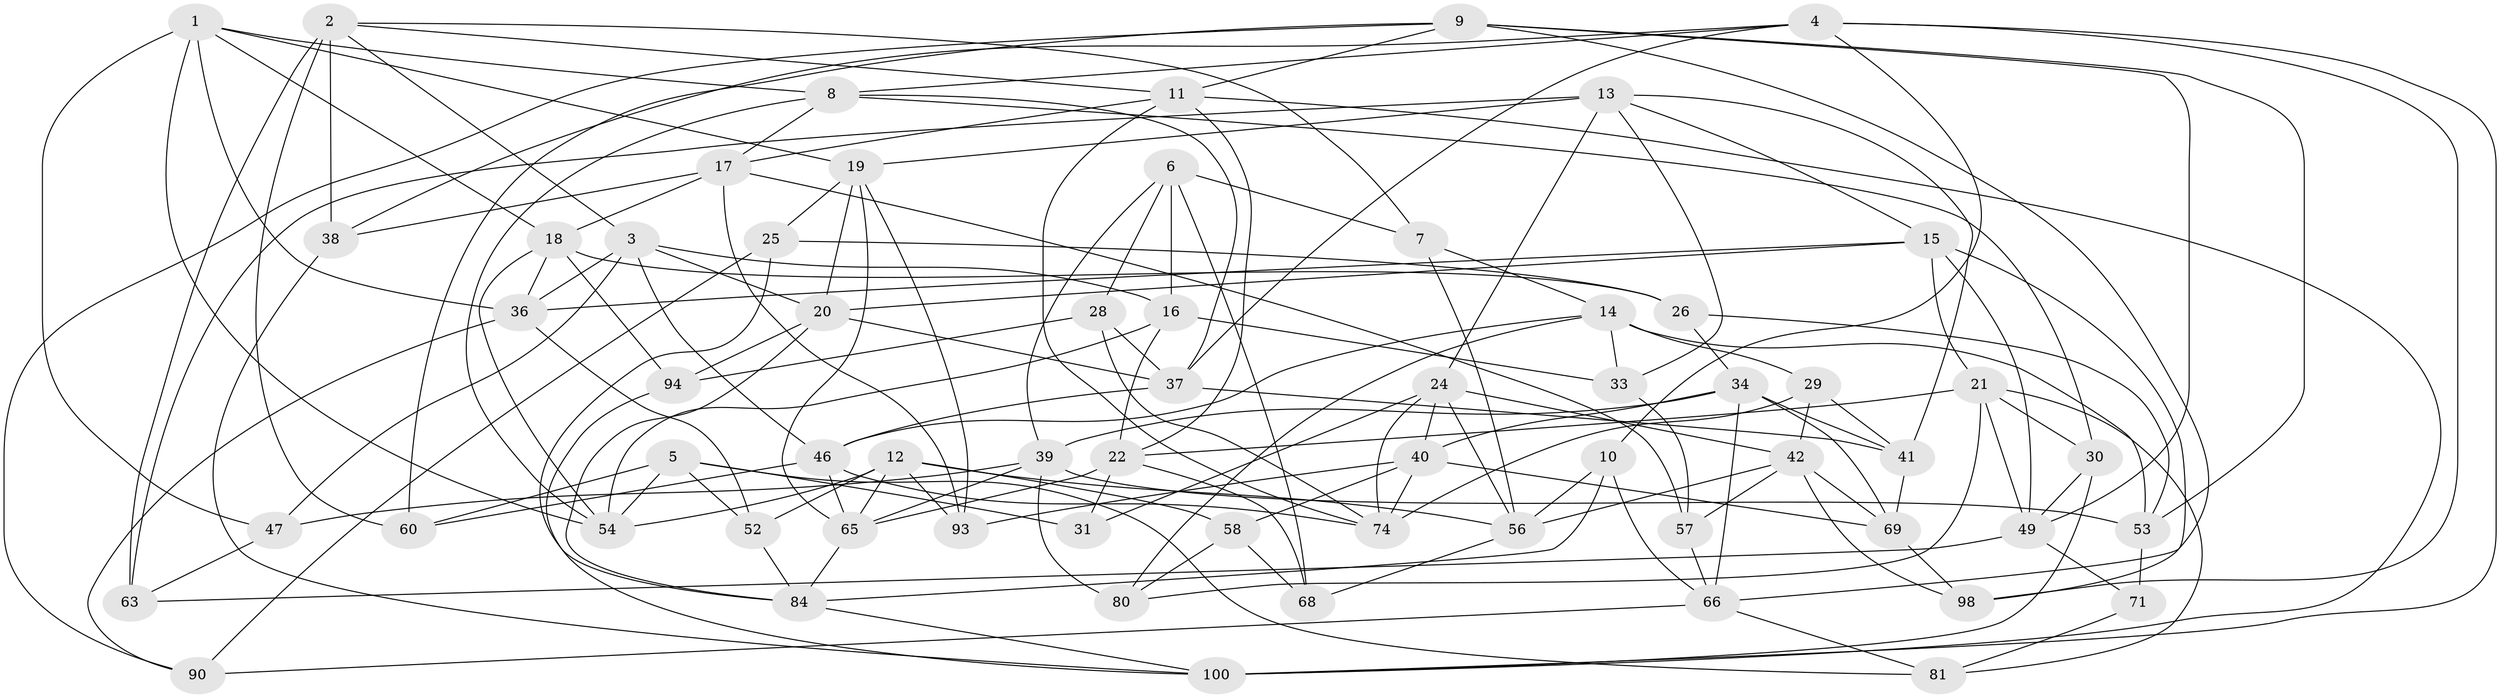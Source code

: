 // Generated by graph-tools (version 1.1) at 2025/24/03/03/25 07:24:30]
// undirected, 63 vertices, 161 edges
graph export_dot {
graph [start="1"]
  node [color=gray90,style=filled];
  1 [super="+35"];
  2 [super="+76"];
  3 [super="+89"];
  4 [super="+79"];
  5 [super="+45"];
  6 [super="+32"];
  7;
  8 [super="+61"];
  9 [super="+48"];
  10;
  11 [super="+23"];
  12 [super="+87"];
  13 [super="+78"];
  14 [super="+27"];
  15 [super="+64"];
  16 [super="+51"];
  17 [super="+59"];
  18 [super="+75"];
  19 [super="+70"];
  20 [super="+50"];
  21 [super="+88"];
  22 [super="+95"];
  24 [super="+67"];
  25;
  26;
  28;
  29;
  30;
  31;
  33;
  34 [super="+44"];
  36 [super="+55"];
  37 [super="+91"];
  38;
  39 [super="+43"];
  40 [super="+99"];
  41 [super="+85"];
  42 [super="+73"];
  46 [super="+97"];
  47;
  49 [super="+102"];
  52;
  53 [super="+83"];
  54 [super="+62"];
  56 [super="+86"];
  57;
  58;
  60;
  63;
  65 [super="+72"];
  66 [super="+96"];
  68;
  69 [super="+82"];
  71;
  74 [super="+77"];
  80;
  81;
  84 [super="+92"];
  90;
  93;
  94;
  98;
  100 [super="+101"];
  1 -- 18;
  1 -- 54;
  1 -- 8;
  1 -- 47;
  1 -- 36;
  1 -- 19;
  2 -- 38;
  2 -- 11;
  2 -- 60;
  2 -- 63;
  2 -- 7;
  2 -- 3;
  3 -- 20;
  3 -- 47;
  3 -- 16;
  3 -- 36;
  3 -- 46;
  4 -- 38;
  4 -- 10;
  4 -- 8;
  4 -- 100;
  4 -- 98;
  4 -- 37;
  5 -- 60;
  5 -- 52;
  5 -- 31 [weight=2];
  5 -- 81;
  5 -- 54;
  6 -- 16 [weight=2];
  6 -- 68;
  6 -- 28;
  6 -- 7;
  6 -- 39;
  7 -- 56;
  7 -- 14;
  8 -- 30;
  8 -- 37;
  8 -- 54;
  8 -- 17;
  9 -- 90;
  9 -- 53;
  9 -- 60;
  9 -- 66;
  9 -- 11;
  9 -- 49;
  10 -- 66;
  10 -- 84;
  10 -- 56;
  11 -- 100;
  11 -- 22;
  11 -- 17;
  11 -- 74;
  12 -- 93;
  12 -- 58;
  12 -- 52;
  12 -- 54;
  12 -- 65;
  12 -- 56;
  13 -- 63;
  13 -- 15;
  13 -- 24;
  13 -- 33;
  13 -- 41;
  13 -- 19;
  14 -- 53;
  14 -- 33;
  14 -- 29;
  14 -- 80;
  14 -- 46;
  15 -- 21;
  15 -- 20;
  15 -- 49;
  15 -- 98;
  15 -- 36;
  16 -- 33;
  16 -- 22;
  16 -- 54;
  17 -- 57;
  17 -- 38;
  17 -- 93;
  17 -- 18;
  18 -- 94;
  18 -- 26;
  18 -- 54;
  18 -- 36;
  19 -- 93;
  19 -- 25;
  19 -- 20;
  19 -- 65;
  20 -- 94;
  20 -- 84;
  20 -- 37;
  21 -- 81;
  21 -- 22;
  21 -- 80;
  21 -- 30;
  21 -- 49;
  22 -- 68;
  22 -- 65;
  22 -- 31;
  24 -- 31;
  24 -- 40;
  24 -- 56;
  24 -- 42;
  24 -- 74;
  25 -- 26;
  25 -- 90;
  25 -- 84;
  26 -- 34;
  26 -- 53;
  28 -- 37;
  28 -- 94;
  28 -- 74;
  29 -- 42;
  29 -- 74;
  29 -- 41;
  30 -- 100;
  30 -- 49;
  33 -- 57;
  34 -- 40;
  34 -- 39;
  34 -- 41;
  34 -- 66;
  34 -- 69;
  36 -- 52;
  36 -- 90;
  37 -- 46;
  37 -- 41;
  38 -- 100;
  39 -- 80;
  39 -- 53;
  39 -- 47;
  39 -- 65;
  40 -- 58;
  40 -- 93;
  40 -- 69;
  40 -- 74;
  41 -- 69 [weight=2];
  42 -- 69;
  42 -- 57;
  42 -- 98;
  42 -- 56;
  46 -- 65;
  46 -- 74;
  46 -- 60;
  47 -- 63;
  49 -- 63;
  49 -- 71;
  52 -- 84;
  53 -- 71 [weight=2];
  56 -- 68;
  57 -- 66;
  58 -- 68;
  58 -- 80;
  65 -- 84;
  66 -- 90;
  66 -- 81;
  69 -- 98;
  71 -- 81;
  84 -- 100;
  94 -- 100;
}
